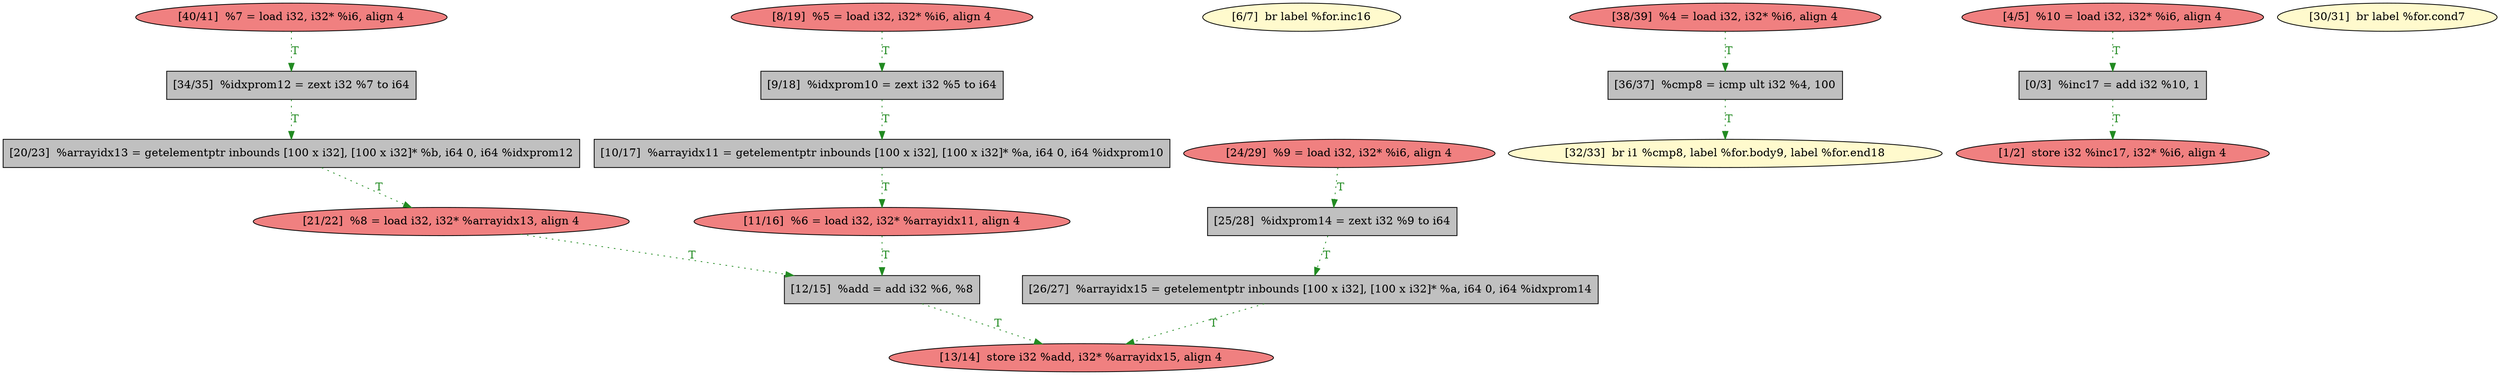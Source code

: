 
digraph G {


node416 [fillcolor=lightcoral,label="[13/14]  store i32 %add, i32* %arrayidx15, align 4",shape=ellipse,style=filled ]
node415 [fillcolor=grey,label="[12/15]  %add = add i32 %6, %8",shape=rectangle,style=filled ]
node414 [fillcolor=grey,label="[26/27]  %arrayidx15 = getelementptr inbounds [100 x i32], [100 x i32]* %a, i64 0, i64 %idxprom14",shape=rectangle,style=filled ]
node412 [fillcolor=grey,label="[9/18]  %idxprom10 = zext i32 %5 to i64",shape=rectangle,style=filled ]
node401 [fillcolor=lightcoral,label="[24/29]  %9 = load i32, i32* %i6, align 4",shape=ellipse,style=filled ]
node399 [fillcolor=lightcoral,label="[8/19]  %5 = load i32, i32* %i6, align 4",shape=ellipse,style=filled ]
node398 [fillcolor=lemonchiffon,label="[6/7]  br label %for.inc16",shape=ellipse,style=filled ]
node413 [fillcolor=lightcoral,label="[21/22]  %8 = load i32, i32* %arrayidx13, align 4",shape=ellipse,style=filled ]
node403 [fillcolor=lemonchiffon,label="[32/33]  br i1 %cmp8, label %for.body9, label %for.end18",shape=ellipse,style=filled ]
node400 [fillcolor=grey,label="[20/23]  %arrayidx13 = getelementptr inbounds [100 x i32], [100 x i32]* %b, i64 0, i64 %idxprom12",shape=rectangle,style=filled ]
node405 [fillcolor=lightcoral,label="[1/2]  store i32 %inc17, i32* %i6, align 4",shape=ellipse,style=filled ]
node396 [fillcolor=grey,label="[0/3]  %inc17 = add i32 %10, 1",shape=rectangle,style=filled ]
node410 [fillcolor=lightcoral,label="[40/41]  %7 = load i32, i32* %i6, align 4",shape=ellipse,style=filled ]
node397 [fillcolor=lightcoral,label="[4/5]  %10 = load i32, i32* %i6, align 4",shape=ellipse,style=filled ]
node402 [fillcolor=lemonchiffon,label="[30/31]  br label %for.cond7",shape=ellipse,style=filled ]
node411 [fillcolor=lightcoral,label="[11/16]  %6 = load i32, i32* %arrayidx11, align 4",shape=ellipse,style=filled ]
node404 [fillcolor=grey,label="[34/35]  %idxprom12 = zext i32 %7 to i64",shape=rectangle,style=filled ]
node406 [fillcolor=grey,label="[10/17]  %arrayidx11 = getelementptr inbounds [100 x i32], [100 x i32]* %a, i64 0, i64 %idxprom10",shape=rectangle,style=filled ]
node408 [fillcolor=grey,label="[36/37]  %cmp8 = icmp ult i32 %4, 100",shape=rectangle,style=filled ]
node407 [fillcolor=grey,label="[25/28]  %idxprom14 = zext i32 %9 to i64",shape=rectangle,style=filled ]
node409 [fillcolor=lightcoral,label="[38/39]  %4 = load i32, i32* %i6, align 4",shape=ellipse,style=filled ]

node399->node412 [style=dotted,color=forestgreen,label="T",fontcolor=forestgreen ]
node400->node413 [style=dotted,color=forestgreen,label="T",fontcolor=forestgreen ]
node397->node396 [style=dotted,color=forestgreen,label="T",fontcolor=forestgreen ]
node404->node400 [style=dotted,color=forestgreen,label="T",fontcolor=forestgreen ]
node406->node411 [style=dotted,color=forestgreen,label="T",fontcolor=forestgreen ]
node407->node414 [style=dotted,color=forestgreen,label="T",fontcolor=forestgreen ]
node401->node407 [style=dotted,color=forestgreen,label="T",fontcolor=forestgreen ]
node408->node403 [style=dotted,color=forestgreen,label="T",fontcolor=forestgreen ]
node414->node416 [style=dotted,color=forestgreen,label="T",fontcolor=forestgreen ]
node412->node406 [style=dotted,color=forestgreen,label="T",fontcolor=forestgreen ]
node396->node405 [style=dotted,color=forestgreen,label="T",fontcolor=forestgreen ]
node410->node404 [style=dotted,color=forestgreen,label="T",fontcolor=forestgreen ]
node415->node416 [style=dotted,color=forestgreen,label="T",fontcolor=forestgreen ]
node413->node415 [style=dotted,color=forestgreen,label="T",fontcolor=forestgreen ]
node411->node415 [style=dotted,color=forestgreen,label="T",fontcolor=forestgreen ]
node409->node408 [style=dotted,color=forestgreen,label="T",fontcolor=forestgreen ]


}
